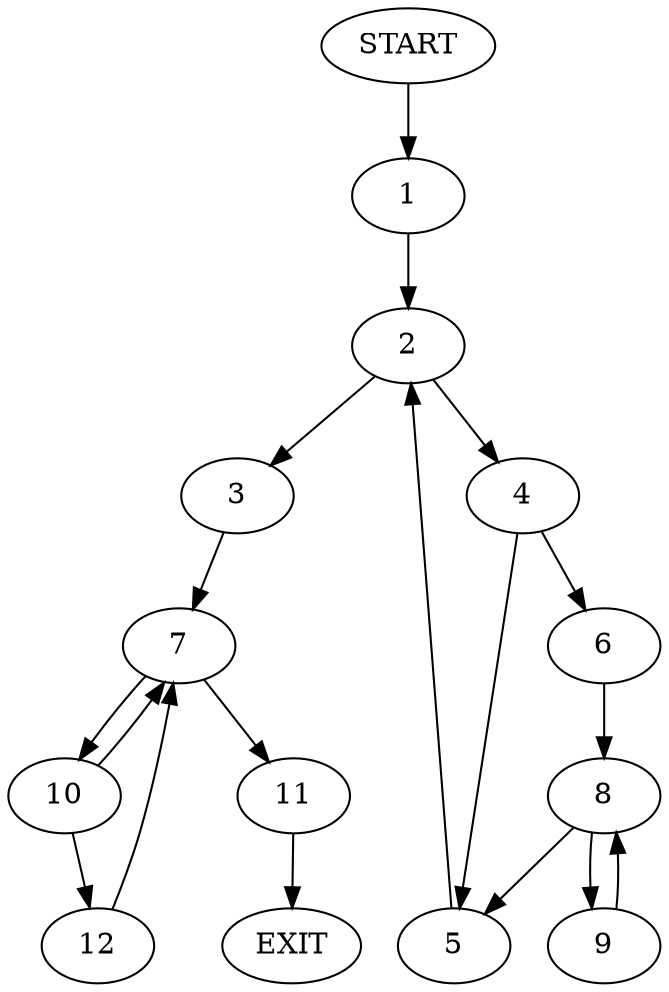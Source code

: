 digraph {
0 [label="START"]
13 [label="EXIT"]
0 -> 1
1 -> 2
2 -> 3
2 -> 4
4 -> 5
4 -> 6
3 -> 7
6 -> 8
5 -> 2
8 -> 5
8 -> 9
9 -> 8
7 -> 10
7 -> 11
11 -> 13
10 -> 7
10 -> 12
12 -> 7
}
